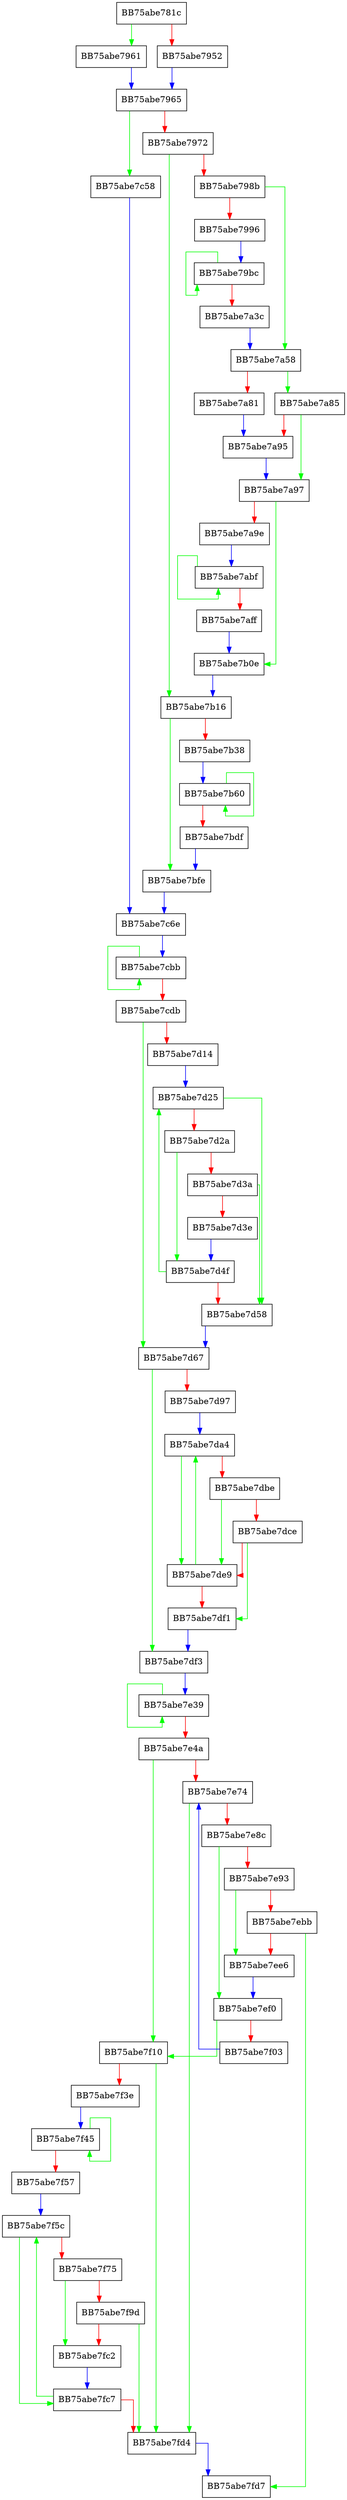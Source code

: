 digraph ZSTD_RowFindBestMatch_dedicatedDictSearch_5_5 {
  node [shape="box"];
  graph [splines=ortho];
  BB75abe781c -> BB75abe7961 [color="green"];
  BB75abe781c -> BB75abe7952 [color="red"];
  BB75abe7952 -> BB75abe7965 [color="blue"];
  BB75abe7961 -> BB75abe7965 [color="blue"];
  BB75abe7965 -> BB75abe7c58 [color="green"];
  BB75abe7965 -> BB75abe7972 [color="red"];
  BB75abe7972 -> BB75abe7b16 [color="green"];
  BB75abe7972 -> BB75abe798b [color="red"];
  BB75abe798b -> BB75abe7a58 [color="green"];
  BB75abe798b -> BB75abe7996 [color="red"];
  BB75abe7996 -> BB75abe79bc [color="blue"];
  BB75abe79bc -> BB75abe79bc [color="green"];
  BB75abe79bc -> BB75abe7a3c [color="red"];
  BB75abe7a3c -> BB75abe7a58 [color="blue"];
  BB75abe7a58 -> BB75abe7a85 [color="green"];
  BB75abe7a58 -> BB75abe7a81 [color="red"];
  BB75abe7a81 -> BB75abe7a95 [color="blue"];
  BB75abe7a85 -> BB75abe7a97 [color="green"];
  BB75abe7a85 -> BB75abe7a95 [color="red"];
  BB75abe7a95 -> BB75abe7a97 [color="blue"];
  BB75abe7a97 -> BB75abe7b0e [color="green"];
  BB75abe7a97 -> BB75abe7a9e [color="red"];
  BB75abe7a9e -> BB75abe7abf [color="blue"];
  BB75abe7abf -> BB75abe7abf [color="green"];
  BB75abe7abf -> BB75abe7aff [color="red"];
  BB75abe7aff -> BB75abe7b0e [color="blue"];
  BB75abe7b0e -> BB75abe7b16 [color="blue"];
  BB75abe7b16 -> BB75abe7bfe [color="green"];
  BB75abe7b16 -> BB75abe7b38 [color="red"];
  BB75abe7b38 -> BB75abe7b60 [color="blue"];
  BB75abe7b60 -> BB75abe7b60 [color="green"];
  BB75abe7b60 -> BB75abe7bdf [color="red"];
  BB75abe7bdf -> BB75abe7bfe [color="blue"];
  BB75abe7bfe -> BB75abe7c6e [color="blue"];
  BB75abe7c58 -> BB75abe7c6e [color="blue"];
  BB75abe7c6e -> BB75abe7cbb [color="blue"];
  BB75abe7cbb -> BB75abe7cbb [color="green"];
  BB75abe7cbb -> BB75abe7cdb [color="red"];
  BB75abe7cdb -> BB75abe7d67 [color="green"];
  BB75abe7cdb -> BB75abe7d14 [color="red"];
  BB75abe7d14 -> BB75abe7d25 [color="blue"];
  BB75abe7d25 -> BB75abe7d58 [color="green"];
  BB75abe7d25 -> BB75abe7d2a [color="red"];
  BB75abe7d2a -> BB75abe7d4f [color="green"];
  BB75abe7d2a -> BB75abe7d3a [color="red"];
  BB75abe7d3a -> BB75abe7d58 [color="green"];
  BB75abe7d3a -> BB75abe7d3e [color="red"];
  BB75abe7d3e -> BB75abe7d4f [color="blue"];
  BB75abe7d4f -> BB75abe7d25 [color="green"];
  BB75abe7d4f -> BB75abe7d58 [color="red"];
  BB75abe7d58 -> BB75abe7d67 [color="blue"];
  BB75abe7d67 -> BB75abe7df3 [color="green"];
  BB75abe7d67 -> BB75abe7d97 [color="red"];
  BB75abe7d97 -> BB75abe7da4 [color="blue"];
  BB75abe7da4 -> BB75abe7de9 [color="green"];
  BB75abe7da4 -> BB75abe7dbe [color="red"];
  BB75abe7dbe -> BB75abe7de9 [color="green"];
  BB75abe7dbe -> BB75abe7dce [color="red"];
  BB75abe7dce -> BB75abe7df1 [color="green"];
  BB75abe7dce -> BB75abe7de9 [color="red"];
  BB75abe7de9 -> BB75abe7da4 [color="green"];
  BB75abe7de9 -> BB75abe7df1 [color="red"];
  BB75abe7df1 -> BB75abe7df3 [color="blue"];
  BB75abe7df3 -> BB75abe7e39 [color="blue"];
  BB75abe7e39 -> BB75abe7e39 [color="green"];
  BB75abe7e39 -> BB75abe7e4a [color="red"];
  BB75abe7e4a -> BB75abe7f10 [color="green"];
  BB75abe7e4a -> BB75abe7e74 [color="red"];
  BB75abe7e74 -> BB75abe7fd4 [color="green"];
  BB75abe7e74 -> BB75abe7e8c [color="red"];
  BB75abe7e8c -> BB75abe7ef0 [color="green"];
  BB75abe7e8c -> BB75abe7e93 [color="red"];
  BB75abe7e93 -> BB75abe7ee6 [color="green"];
  BB75abe7e93 -> BB75abe7ebb [color="red"];
  BB75abe7ebb -> BB75abe7fd7 [color="green"];
  BB75abe7ebb -> BB75abe7ee6 [color="red"];
  BB75abe7ee6 -> BB75abe7ef0 [color="blue"];
  BB75abe7ef0 -> BB75abe7f10 [color="green"];
  BB75abe7ef0 -> BB75abe7f03 [color="red"];
  BB75abe7f03 -> BB75abe7e74 [color="blue"];
  BB75abe7f10 -> BB75abe7fd4 [color="green"];
  BB75abe7f10 -> BB75abe7f3e [color="red"];
  BB75abe7f3e -> BB75abe7f45 [color="blue"];
  BB75abe7f45 -> BB75abe7f45 [color="green"];
  BB75abe7f45 -> BB75abe7f57 [color="red"];
  BB75abe7f57 -> BB75abe7f5c [color="blue"];
  BB75abe7f5c -> BB75abe7fc7 [color="green"];
  BB75abe7f5c -> BB75abe7f75 [color="red"];
  BB75abe7f75 -> BB75abe7fc2 [color="green"];
  BB75abe7f75 -> BB75abe7f9d [color="red"];
  BB75abe7f9d -> BB75abe7fd4 [color="green"];
  BB75abe7f9d -> BB75abe7fc2 [color="red"];
  BB75abe7fc2 -> BB75abe7fc7 [color="blue"];
  BB75abe7fc7 -> BB75abe7f5c [color="green"];
  BB75abe7fc7 -> BB75abe7fd4 [color="red"];
  BB75abe7fd4 -> BB75abe7fd7 [color="blue"];
}